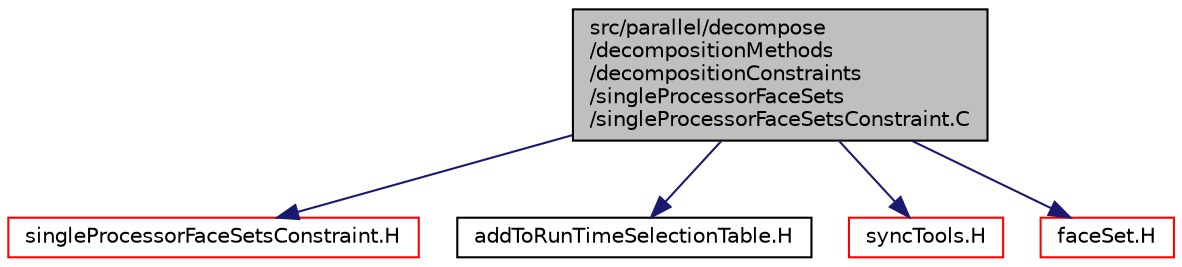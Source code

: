 digraph "src/parallel/decompose/decompositionMethods/decompositionConstraints/singleProcessorFaceSets/singleProcessorFaceSetsConstraint.C"
{
  bgcolor="transparent";
  edge [fontname="Helvetica",fontsize="10",labelfontname="Helvetica",labelfontsize="10"];
  node [fontname="Helvetica",fontsize="10",shape=record];
  Node0 [label="src/parallel/decompose\l/decompositionMethods\l/decompositionConstraints\l/singleProcessorFaceSets\l/singleProcessorFaceSetsConstraint.C",height=0.2,width=0.4,color="black", fillcolor="grey75", style="filled", fontcolor="black"];
  Node0 -> Node1 [color="midnightblue",fontsize="10",style="solid",fontname="Helvetica"];
  Node1 [label="singleProcessorFaceSetsConstraint.H",height=0.2,width=0.4,color="red",URL="$a13877.html"];
  Node0 -> Node104 [color="midnightblue",fontsize="10",style="solid",fontname="Helvetica"];
  Node104 [label="addToRunTimeSelectionTable.H",height=0.2,width=0.4,color="black",URL="$a09989.html",tooltip="Macros for easy insertion into run-time selection tables. "];
  Node0 -> Node105 [color="midnightblue",fontsize="10",style="solid",fontname="Helvetica"];
  Node105 [label="syncTools.H",height=0.2,width=0.4,color="red",URL="$a12536.html"];
  Node0 -> Node254 [color="midnightblue",fontsize="10",style="solid",fontname="Helvetica"];
  Node254 [label="faceSet.H",height=0.2,width=0.4,color="red",URL="$a08822.html"];
}

